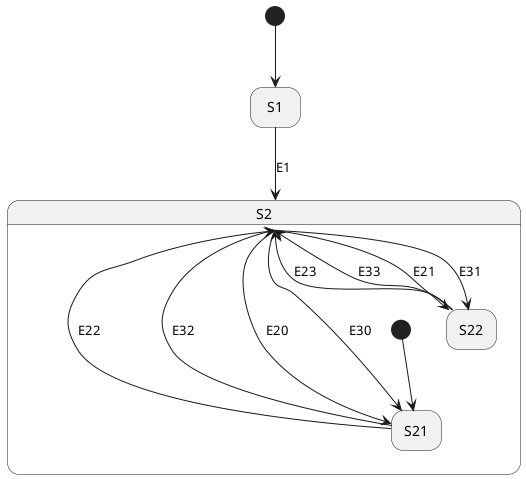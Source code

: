 @startuml
'https://plantuml.com/state-diagram

'hide description area for state without description
hide empty description

state S1
state S2  {
  state S21
  state S22


  [*] --> S21
}


[*] --> S1
S1 -down-> S2 : E1
S21 -up-> S2 : E22
S21 -up-> S2 : E32
S22 -up-> S2 : E23
S22 -up-> S2 : E33
S2 -down-> S21 : E20
S2 -down-> S21 : E30
S2 -down-> S22 : E21
S2 -down-> S22 : E31

@enduml